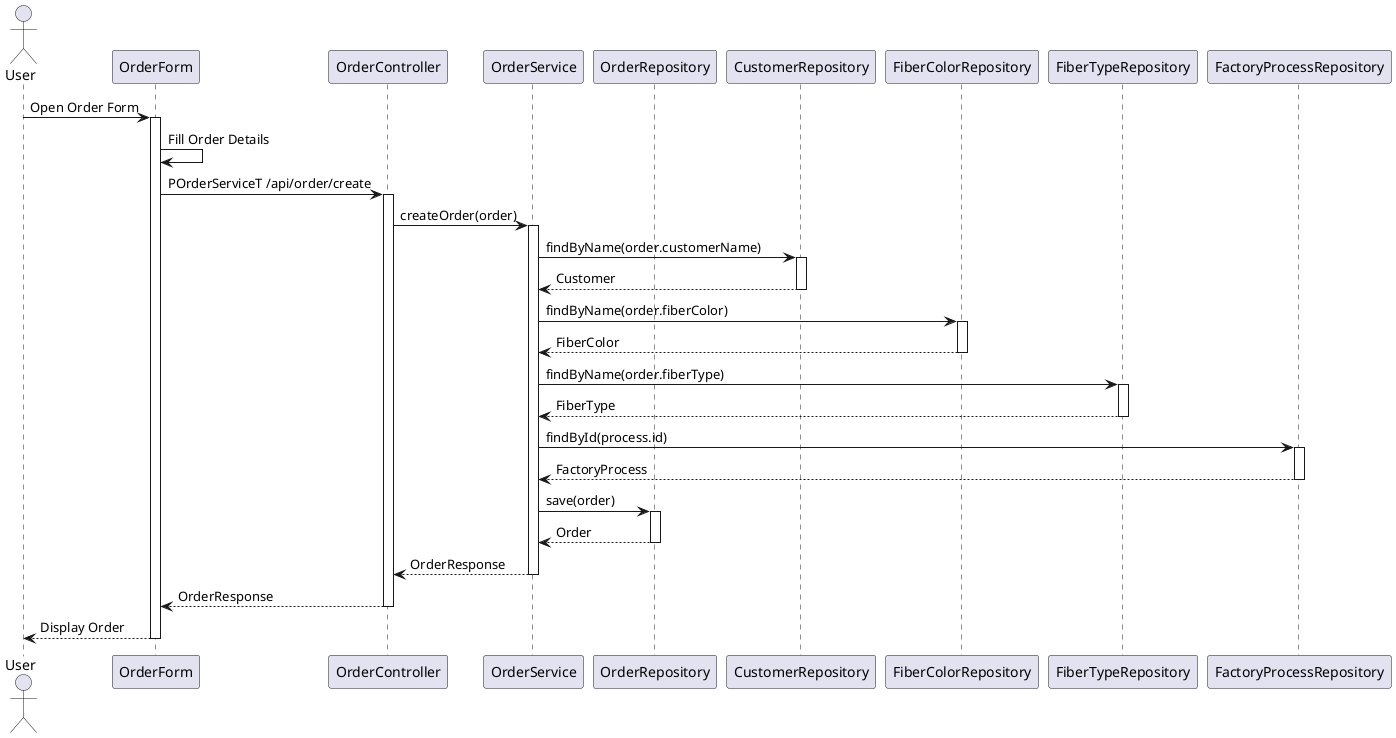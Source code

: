@startuml

actor User

participant "OrderForm" as OrderForm
participant "OrderController" as OrderController
participant "OrderService" as OrderService
participant "OrderRepository" as OrderRepository
participant "CustomerRepository" as CustomerRepository
participant "FiberColorRepository" as FiberColorRepository
participant "FiberTypeRepository" as FiberTypeRepository
participant "FactoryProcessRepository" as FactoryProcessRepository

User -> OrderForm: Open Order Form
activate OrderForm
OrderForm -> OrderForm: Fill Order Details
OrderForm -> OrderController: POrderServiceT /api/order/create
activate OrderController
OrderController -> OrderService: createOrder(order)
activate OrderService

OrderService -> CustomerRepository: findByName(order.customerName)
activate CustomerRepository
CustomerRepository --> OrderService: Customer
deactivate CustomerRepository

OrderService -> FiberColorRepository: findByName(order.fiberColor)
activate FiberColorRepository
FiberColorRepository --> OrderService: FiberColor
deactivate FiberColorRepository

OrderService -> FiberTypeRepository: findByName(order.fiberType)
activate FiberTypeRepository
FiberTypeRepository --> OrderService: FiberType
deactivate FiberTypeRepository

OrderService -> FactoryProcessRepository: findById(process.id)
activate FactoryProcessRepository
FactoryProcessRepository --> OrderService: FactoryProcess
deactivate FactoryProcessRepository

OrderService -> OrderRepository: save(order)
activate OrderRepository
OrderRepository --> OrderService: Order
deactivate OrderRepository

OrderService --> OrderController: OrderResponse
deactivate OrderService
OrderController --> OrderForm: OrderResponse
deactivate OrderController
OrderForm --> User: Display Order
deactivate OrderForm

@enduml